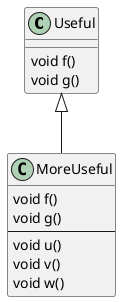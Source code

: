 @startuml
'https://plantuml.com/class-diagram
'子类中接口的扩展部分在基类中是不可用的，因此一旦向上转型，就无法调用新方法了

class Useful {
void f()
void g()
}

class MoreUseful {
void f()
void g()
--
void u()
void v()
void w()
}

Useful <|-- MoreUseful

@enduml